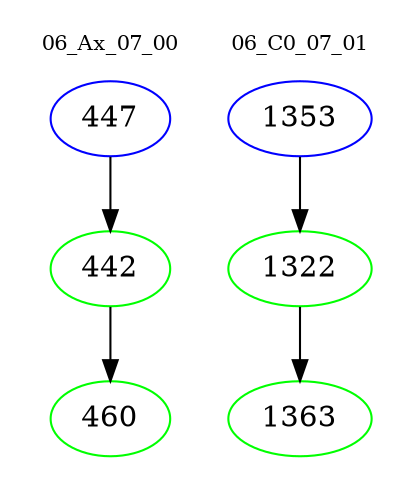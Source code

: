 digraph{
subgraph cluster_0 {
color = white
label = "06_Ax_07_00";
fontsize=10;
T0_447 [label="447", color="blue"]
T0_447 -> T0_442 [color="black"]
T0_442 [label="442", color="green"]
T0_442 -> T0_460 [color="black"]
T0_460 [label="460", color="green"]
}
subgraph cluster_1 {
color = white
label = "06_C0_07_01";
fontsize=10;
T1_1353 [label="1353", color="blue"]
T1_1353 -> T1_1322 [color="black"]
T1_1322 [label="1322", color="green"]
T1_1322 -> T1_1363 [color="black"]
T1_1363 [label="1363", color="green"]
}
}
